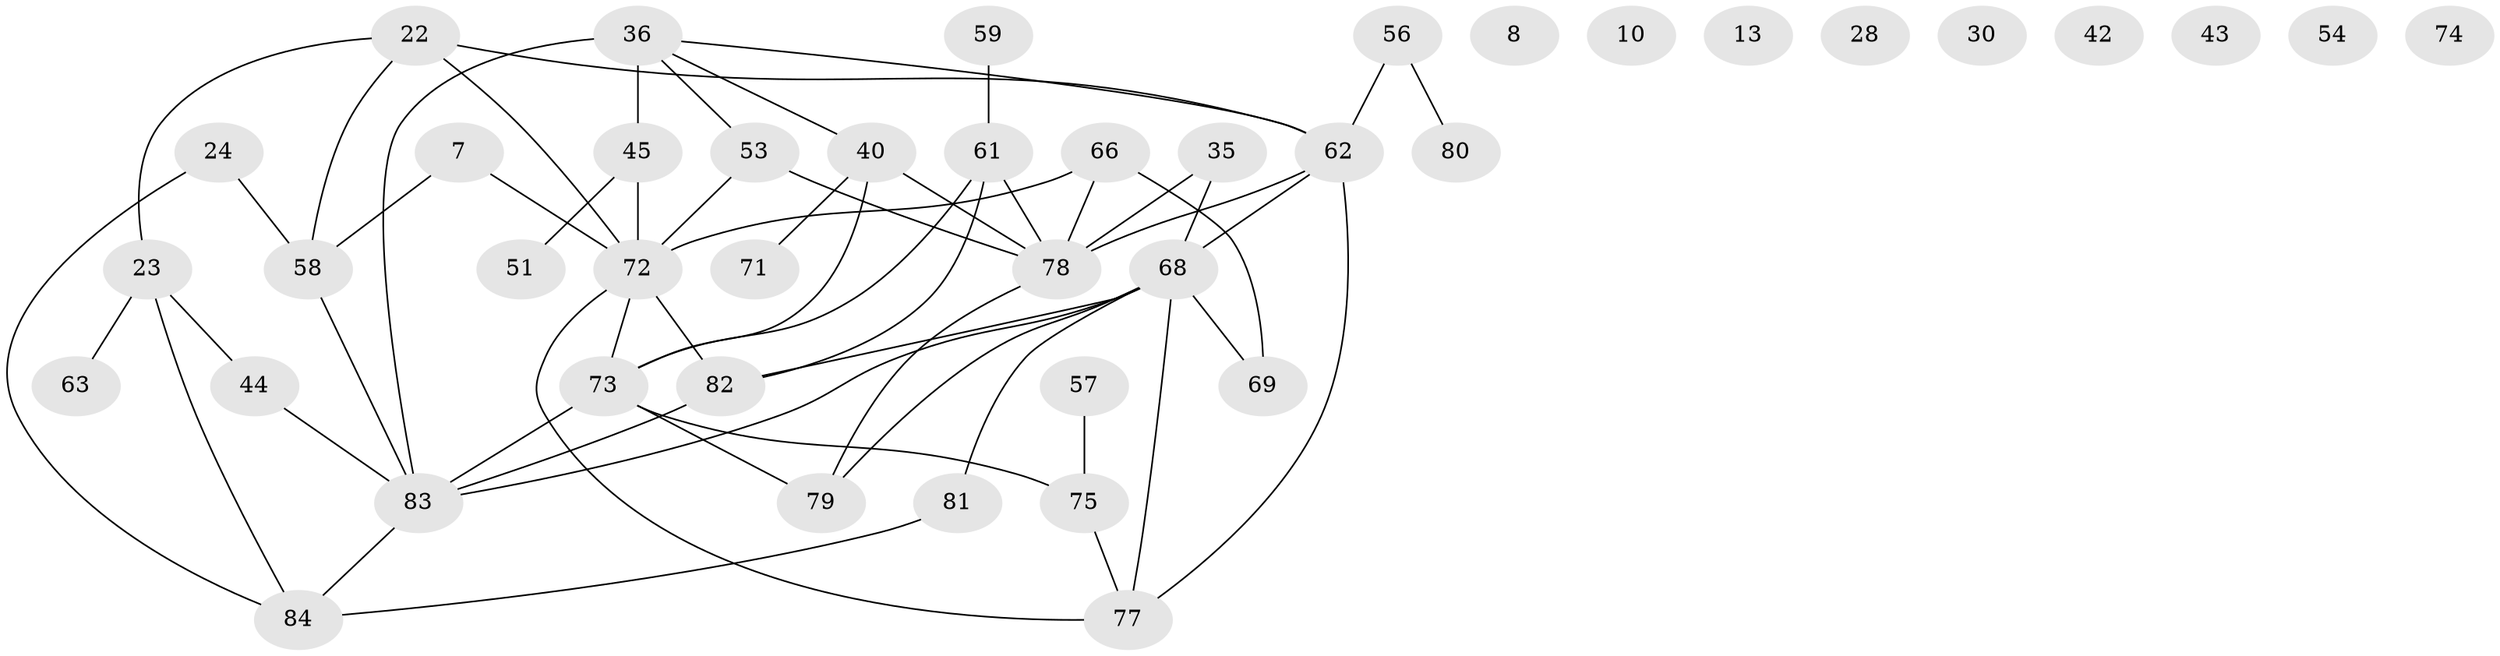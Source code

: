 // original degree distribution, {3: 0.2976190476190476, 1: 0.10714285714285714, 4: 0.16666666666666666, 2: 0.19047619047619047, 0: 0.10714285714285714, 6: 0.05952380952380952, 5: 0.047619047619047616, 7: 0.023809523809523808}
// Generated by graph-tools (version 1.1) at 2025/39/03/09/25 04:39:50]
// undirected, 42 vertices, 57 edges
graph export_dot {
graph [start="1"]
  node [color=gray90,style=filled];
  7;
  8;
  10;
  13;
  22 [super="+20"];
  23;
  24;
  28;
  30;
  35;
  36;
  40 [super="+9+21"];
  42;
  43;
  44;
  45 [super="+27"];
  51;
  53 [super="+34+47"];
  54;
  56;
  57;
  58 [super="+55"];
  59;
  61 [super="+19+4"];
  62 [super="+49"];
  63;
  66 [super="+37+52"];
  68 [super="+14+60"];
  69;
  71;
  72 [super="+6+31+64+70"];
  73 [super="+32+67"];
  74;
  75;
  77;
  78 [super="+26+50"];
  79;
  80;
  81;
  82 [super="+48"];
  83 [super="+76"];
  84;
  7 -- 58;
  7 -- 72;
  22 -- 72 [weight=2];
  22 -- 23;
  22 -- 58 [weight=2];
  22 -- 62;
  23 -- 44;
  23 -- 63;
  23 -- 84;
  24 -- 58;
  24 -- 84;
  35 -- 78;
  35 -- 68;
  36 -- 40;
  36 -- 45 [weight=3];
  36 -- 62;
  36 -- 53;
  36 -- 83;
  40 -- 78;
  40 -- 71;
  40 -- 73;
  44 -- 83;
  45 -- 51;
  45 -- 72 [weight=4];
  53 -- 78;
  53 -- 72;
  56 -- 62;
  56 -- 80;
  57 -- 75;
  58 -- 83;
  59 -- 61;
  61 -- 78;
  61 -- 82;
  61 -- 73;
  62 -- 77;
  62 -- 78 [weight=3];
  62 -- 68;
  66 -- 78;
  66 -- 72;
  66 -- 69;
  68 -- 69;
  68 -- 82 [weight=2];
  68 -- 77;
  68 -- 81;
  68 -- 79 [weight=2];
  68 -- 83;
  72 -- 82 [weight=6];
  72 -- 77;
  72 -- 73 [weight=3];
  73 -- 83 [weight=2];
  73 -- 79;
  73 -- 75;
  75 -- 77;
  78 -- 79;
  81 -- 84;
  82 -- 83;
  83 -- 84;
}
